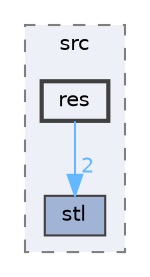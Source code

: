 digraph "engine/src/res"
{
 // LATEX_PDF_SIZE
  bgcolor="transparent";
  edge [fontname=Helvetica,fontsize=10,labelfontname=Helvetica,labelfontsize=10];
  node [fontname=Helvetica,fontsize=10,shape=box,height=0.2,width=0.4];
  compound=true
  subgraph clusterdir_3d9126aa00c041bc0b8f859d1965a0f4 {
    graph [ bgcolor="#edf0f7", pencolor="grey50", label="src", fontname=Helvetica,fontsize=10 style="filled,dashed", URL="dir_3d9126aa00c041bc0b8f859d1965a0f4.html",tooltip=""]
  dir_19e277690a1829304e766a2009d3edd1 [label="stl", fillcolor="#a2b4d6", color="grey25", style="filled", URL="dir_19e277690a1829304e766a2009d3edd1.html",tooltip=""];
  dir_0c92e0ec2b3a83cff45176222669dd0e [label="res", fillcolor="#edf0f7", color="grey25", style="filled,bold", URL="dir_0c92e0ec2b3a83cff45176222669dd0e.html",tooltip=""];
  }
  dir_0c92e0ec2b3a83cff45176222669dd0e->dir_19e277690a1829304e766a2009d3edd1 [headlabel="2", labeldistance=1.5 headhref="dir_000018_000020.html" href="dir_000018_000020.html" color="steelblue1" fontcolor="steelblue1"];
}
